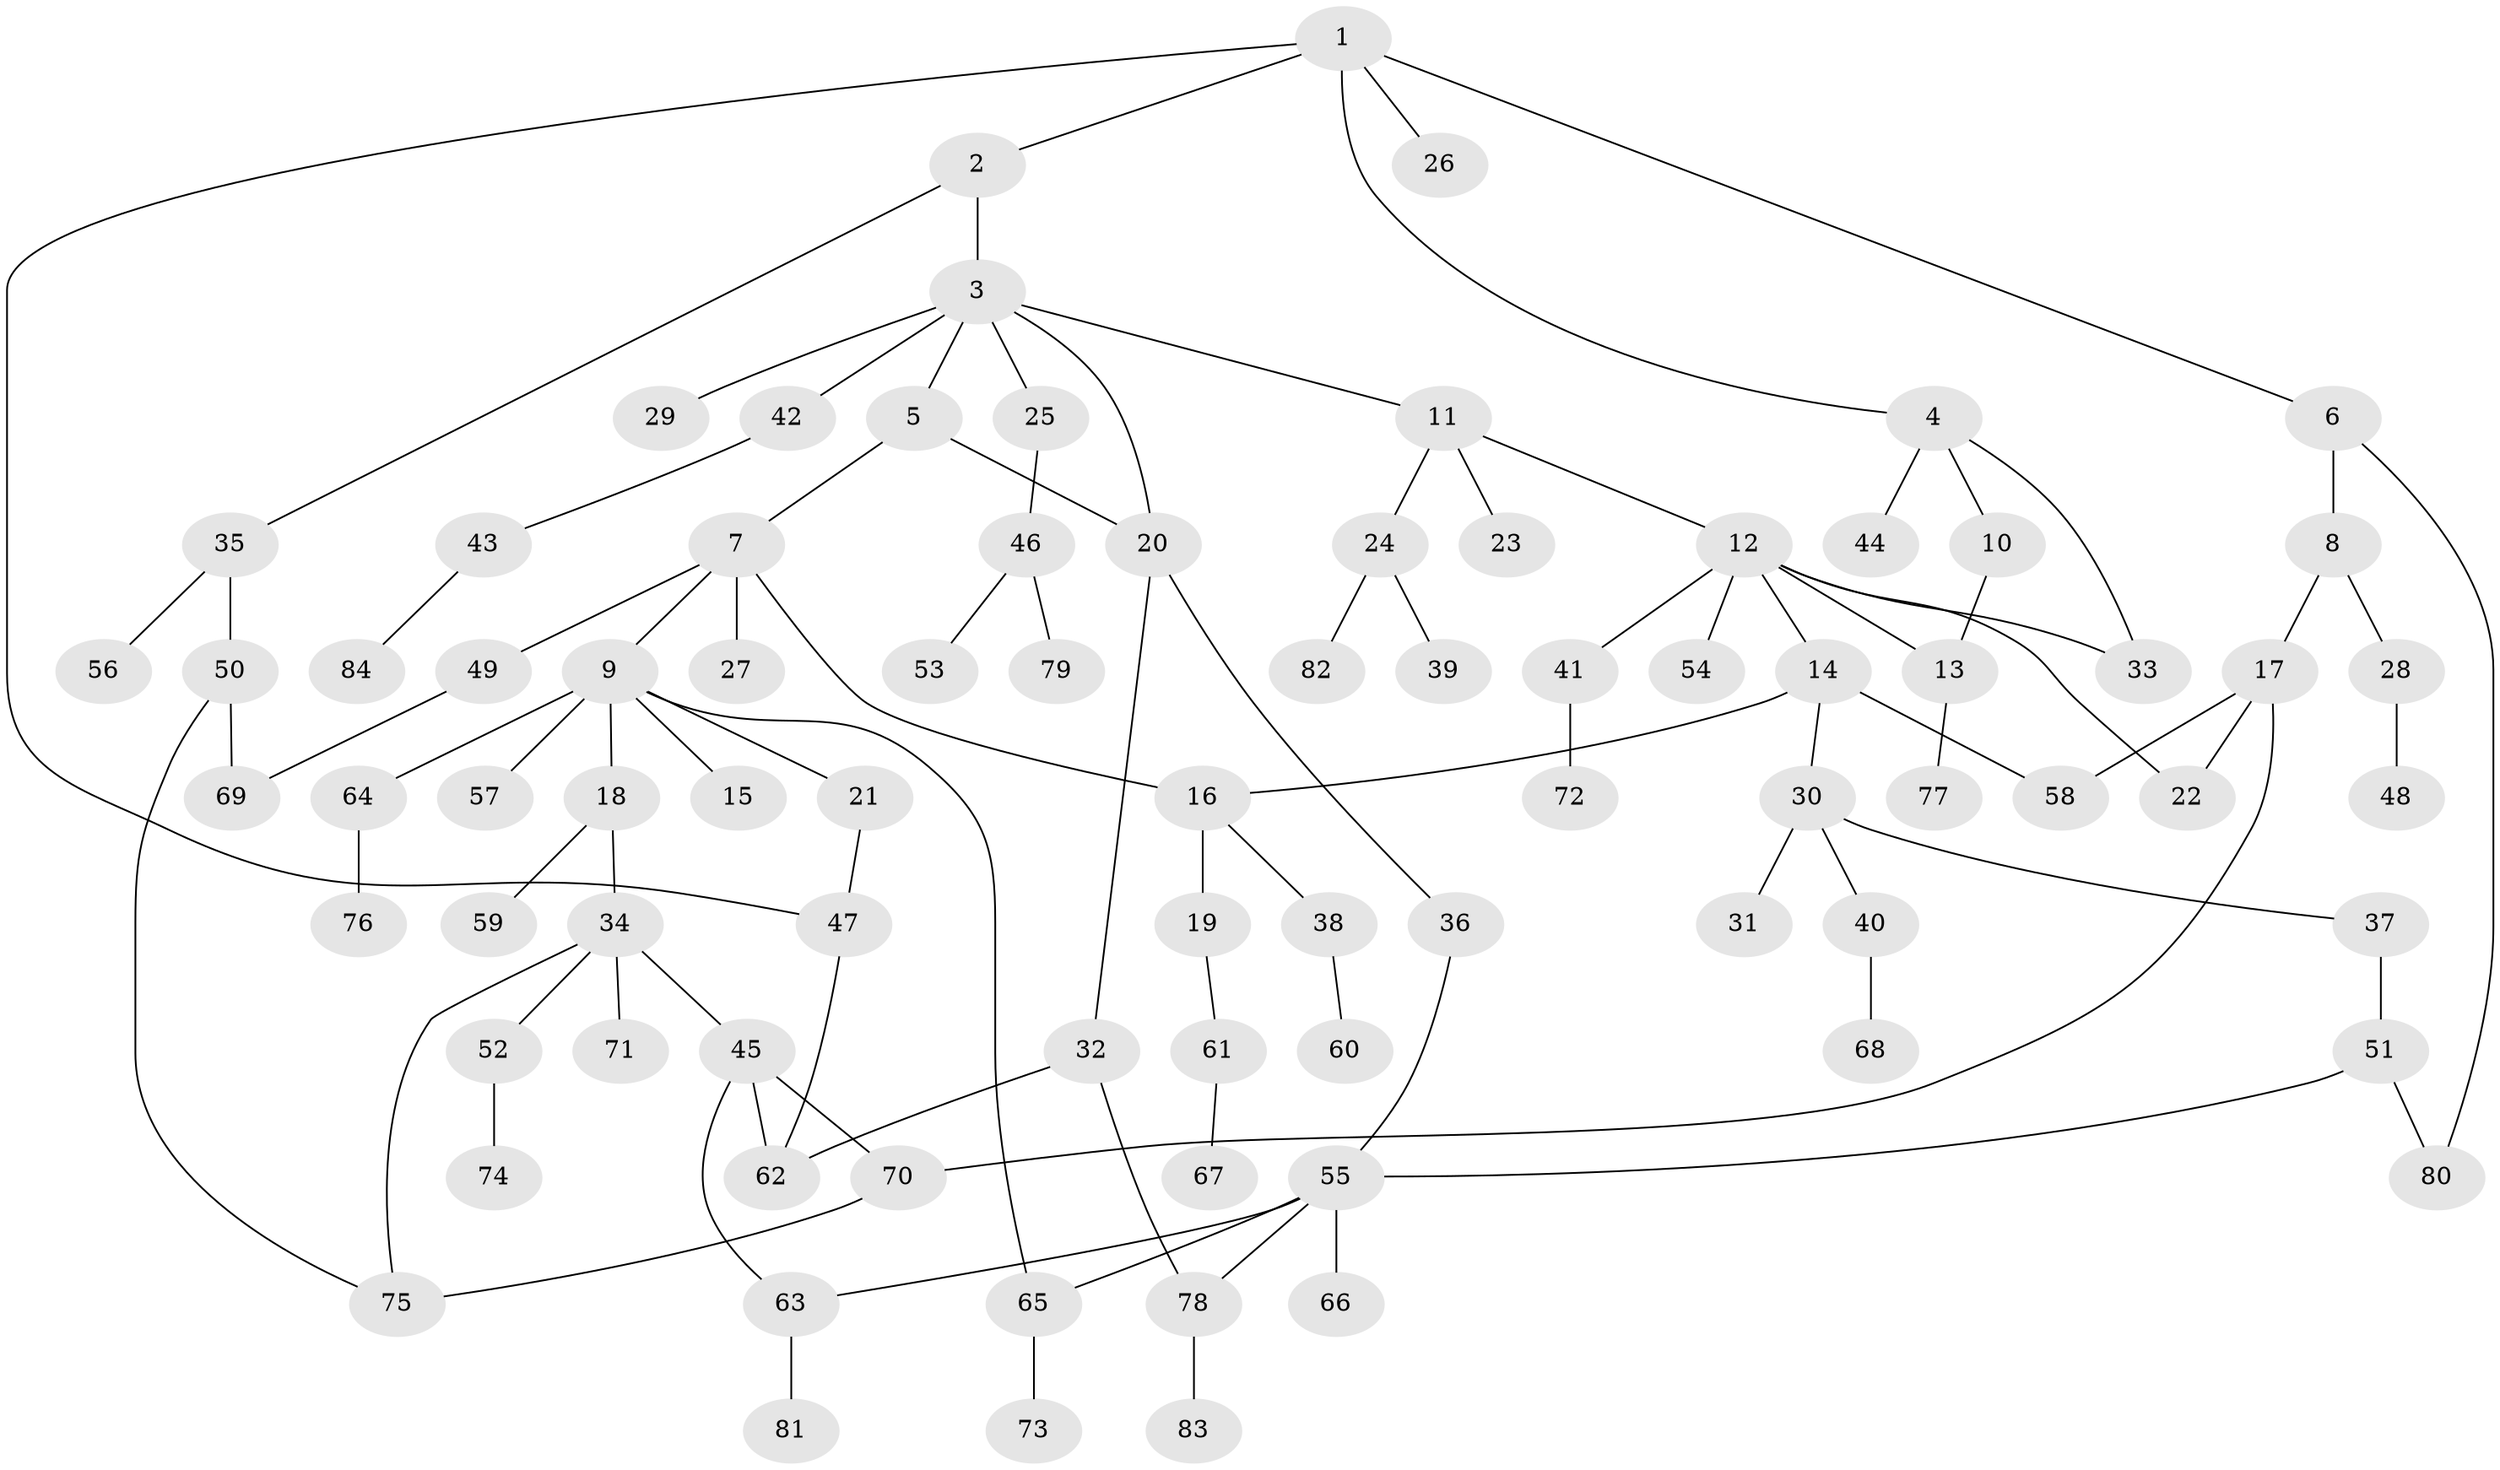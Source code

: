 // Generated by graph-tools (version 1.1) at 2025/25/03/09/25 03:25:32]
// undirected, 84 vertices, 101 edges
graph export_dot {
graph [start="1"]
  node [color=gray90,style=filled];
  1;
  2;
  3;
  4;
  5;
  6;
  7;
  8;
  9;
  10;
  11;
  12;
  13;
  14;
  15;
  16;
  17;
  18;
  19;
  20;
  21;
  22;
  23;
  24;
  25;
  26;
  27;
  28;
  29;
  30;
  31;
  32;
  33;
  34;
  35;
  36;
  37;
  38;
  39;
  40;
  41;
  42;
  43;
  44;
  45;
  46;
  47;
  48;
  49;
  50;
  51;
  52;
  53;
  54;
  55;
  56;
  57;
  58;
  59;
  60;
  61;
  62;
  63;
  64;
  65;
  66;
  67;
  68;
  69;
  70;
  71;
  72;
  73;
  74;
  75;
  76;
  77;
  78;
  79;
  80;
  81;
  82;
  83;
  84;
  1 -- 2;
  1 -- 4;
  1 -- 6;
  1 -- 26;
  1 -- 47;
  2 -- 3;
  2 -- 35;
  3 -- 5;
  3 -- 11;
  3 -- 20;
  3 -- 25;
  3 -- 29;
  3 -- 42;
  4 -- 10;
  4 -- 33;
  4 -- 44;
  5 -- 7;
  5 -- 20;
  6 -- 8;
  6 -- 80;
  7 -- 9;
  7 -- 27;
  7 -- 49;
  7 -- 16;
  8 -- 17;
  8 -- 28;
  9 -- 15;
  9 -- 18;
  9 -- 21;
  9 -- 57;
  9 -- 64;
  9 -- 65;
  10 -- 13;
  11 -- 12;
  11 -- 23;
  11 -- 24;
  12 -- 13;
  12 -- 14;
  12 -- 22;
  12 -- 41;
  12 -- 54;
  12 -- 33;
  13 -- 77;
  14 -- 16;
  14 -- 30;
  14 -- 58;
  16 -- 19;
  16 -- 38;
  17 -- 58;
  17 -- 70;
  17 -- 22;
  18 -- 34;
  18 -- 59;
  19 -- 61;
  20 -- 32;
  20 -- 36;
  21 -- 47;
  24 -- 39;
  24 -- 82;
  25 -- 46;
  28 -- 48;
  30 -- 31;
  30 -- 37;
  30 -- 40;
  32 -- 78;
  32 -- 62;
  34 -- 45;
  34 -- 52;
  34 -- 71;
  34 -- 75;
  35 -- 50;
  35 -- 56;
  36 -- 55;
  37 -- 51;
  38 -- 60;
  40 -- 68;
  41 -- 72;
  42 -- 43;
  43 -- 84;
  45 -- 62;
  45 -- 63;
  45 -- 70;
  46 -- 53;
  46 -- 79;
  47 -- 62;
  49 -- 69;
  50 -- 75;
  50 -- 69;
  51 -- 55;
  51 -- 80;
  52 -- 74;
  55 -- 66;
  55 -- 78;
  55 -- 65;
  55 -- 63;
  61 -- 67;
  63 -- 81;
  64 -- 76;
  65 -- 73;
  70 -- 75;
  78 -- 83;
}
